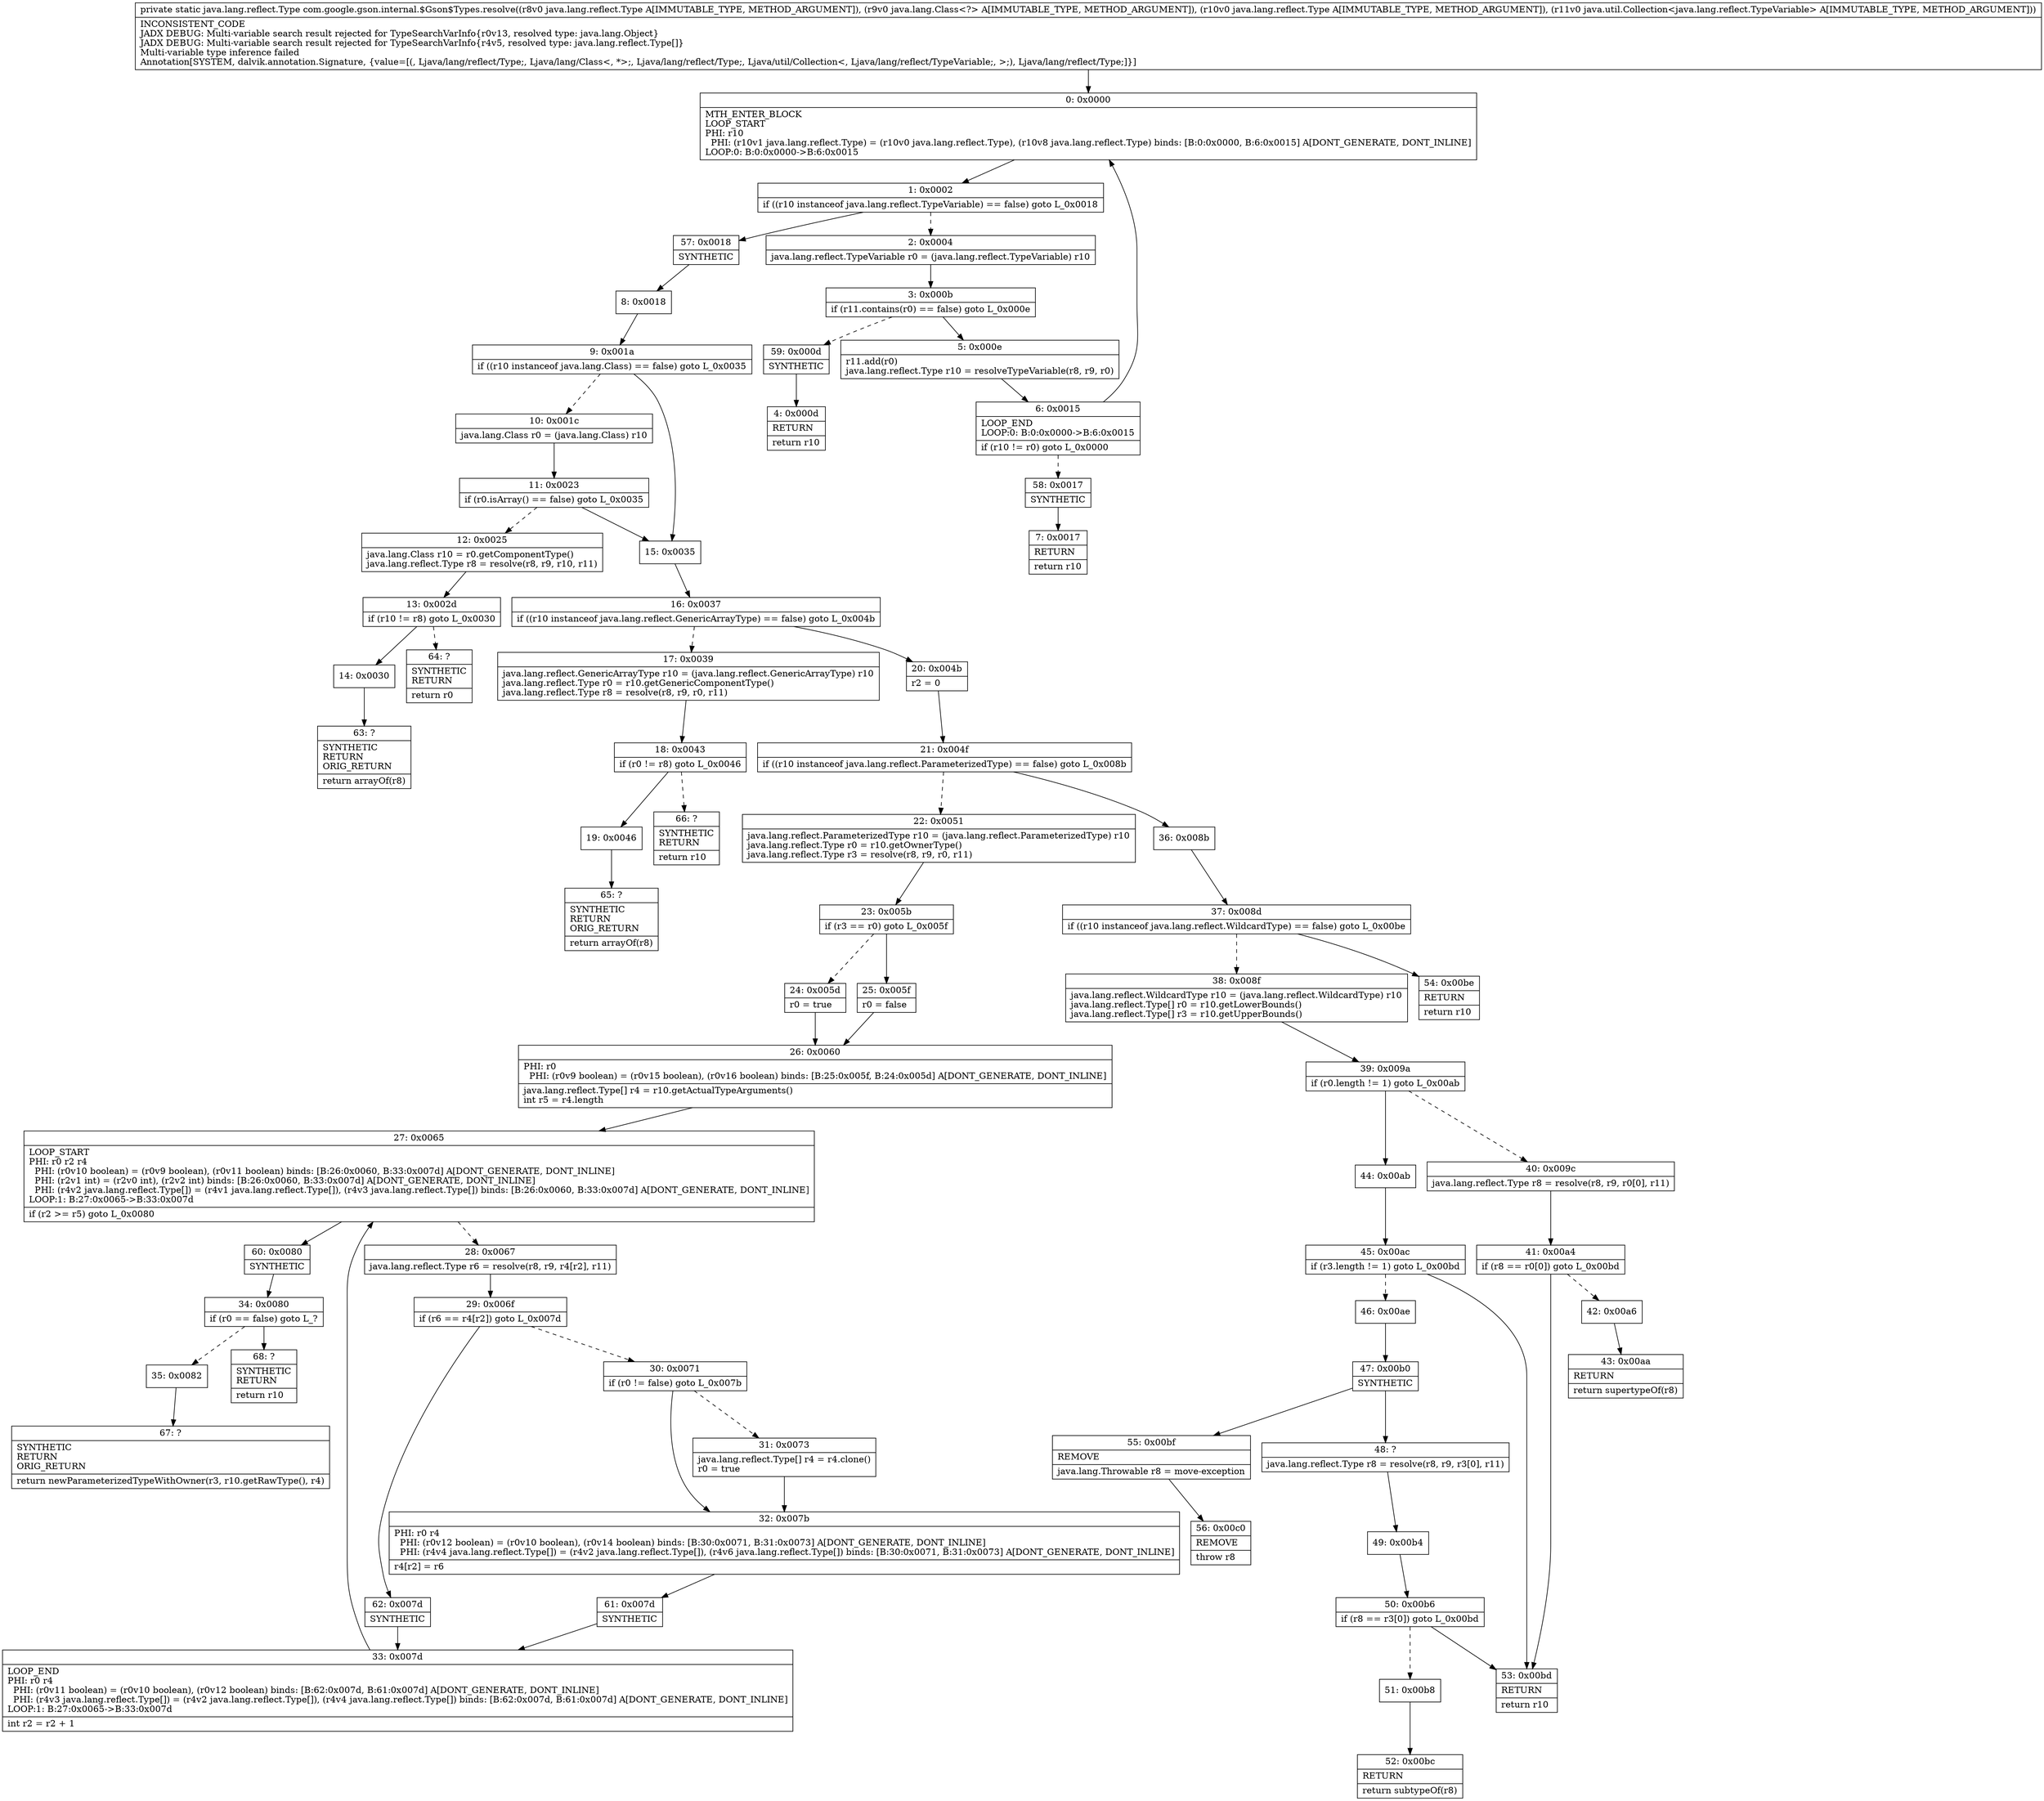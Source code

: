 digraph "CFG forcom.google.gson.internal.$Gson$Types.resolve(Ljava\/lang\/reflect\/Type;Ljava\/lang\/Class;Ljava\/lang\/reflect\/Type;Ljava\/util\/Collection;)Ljava\/lang\/reflect\/Type;" {
Node_0 [shape=record,label="{0\:\ 0x0000|MTH_ENTER_BLOCK\lLOOP_START\lPHI: r10 \l  PHI: (r10v1 java.lang.reflect.Type) = (r10v0 java.lang.reflect.Type), (r10v8 java.lang.reflect.Type) binds: [B:0:0x0000, B:6:0x0015] A[DONT_GENERATE, DONT_INLINE]\lLOOP:0: B:0:0x0000\-\>B:6:0x0015\l}"];
Node_1 [shape=record,label="{1\:\ 0x0002|if ((r10 instanceof java.lang.reflect.TypeVariable) == false) goto L_0x0018\l}"];
Node_2 [shape=record,label="{2\:\ 0x0004|java.lang.reflect.TypeVariable r0 = (java.lang.reflect.TypeVariable) r10\l}"];
Node_3 [shape=record,label="{3\:\ 0x000b|if (r11.contains(r0) == false) goto L_0x000e\l}"];
Node_4 [shape=record,label="{4\:\ 0x000d|RETURN\l|return r10\l}"];
Node_5 [shape=record,label="{5\:\ 0x000e|r11.add(r0)\ljava.lang.reflect.Type r10 = resolveTypeVariable(r8, r9, r0)\l}"];
Node_6 [shape=record,label="{6\:\ 0x0015|LOOP_END\lLOOP:0: B:0:0x0000\-\>B:6:0x0015\l|if (r10 != r0) goto L_0x0000\l}"];
Node_7 [shape=record,label="{7\:\ 0x0017|RETURN\l|return r10\l}"];
Node_8 [shape=record,label="{8\:\ 0x0018}"];
Node_9 [shape=record,label="{9\:\ 0x001a|if ((r10 instanceof java.lang.Class) == false) goto L_0x0035\l}"];
Node_10 [shape=record,label="{10\:\ 0x001c|java.lang.Class r0 = (java.lang.Class) r10\l}"];
Node_11 [shape=record,label="{11\:\ 0x0023|if (r0.isArray() == false) goto L_0x0035\l}"];
Node_12 [shape=record,label="{12\:\ 0x0025|java.lang.Class r10 = r0.getComponentType()\ljava.lang.reflect.Type r8 = resolve(r8, r9, r10, r11)\l}"];
Node_13 [shape=record,label="{13\:\ 0x002d|if (r10 != r8) goto L_0x0030\l}"];
Node_14 [shape=record,label="{14\:\ 0x0030}"];
Node_15 [shape=record,label="{15\:\ 0x0035}"];
Node_16 [shape=record,label="{16\:\ 0x0037|if ((r10 instanceof java.lang.reflect.GenericArrayType) == false) goto L_0x004b\l}"];
Node_17 [shape=record,label="{17\:\ 0x0039|java.lang.reflect.GenericArrayType r10 = (java.lang.reflect.GenericArrayType) r10\ljava.lang.reflect.Type r0 = r10.getGenericComponentType()\ljava.lang.reflect.Type r8 = resolve(r8, r9, r0, r11)\l}"];
Node_18 [shape=record,label="{18\:\ 0x0043|if (r0 != r8) goto L_0x0046\l}"];
Node_19 [shape=record,label="{19\:\ 0x0046}"];
Node_20 [shape=record,label="{20\:\ 0x004b|r2 = 0\l}"];
Node_21 [shape=record,label="{21\:\ 0x004f|if ((r10 instanceof java.lang.reflect.ParameterizedType) == false) goto L_0x008b\l}"];
Node_22 [shape=record,label="{22\:\ 0x0051|java.lang.reflect.ParameterizedType r10 = (java.lang.reflect.ParameterizedType) r10\ljava.lang.reflect.Type r0 = r10.getOwnerType()\ljava.lang.reflect.Type r3 = resolve(r8, r9, r0, r11)\l}"];
Node_23 [shape=record,label="{23\:\ 0x005b|if (r3 == r0) goto L_0x005f\l}"];
Node_24 [shape=record,label="{24\:\ 0x005d|r0 = true\l}"];
Node_25 [shape=record,label="{25\:\ 0x005f|r0 = false\l}"];
Node_26 [shape=record,label="{26\:\ 0x0060|PHI: r0 \l  PHI: (r0v9 boolean) = (r0v15 boolean), (r0v16 boolean) binds: [B:25:0x005f, B:24:0x005d] A[DONT_GENERATE, DONT_INLINE]\l|java.lang.reflect.Type[] r4 = r10.getActualTypeArguments()\lint r5 = r4.length\l}"];
Node_27 [shape=record,label="{27\:\ 0x0065|LOOP_START\lPHI: r0 r2 r4 \l  PHI: (r0v10 boolean) = (r0v9 boolean), (r0v11 boolean) binds: [B:26:0x0060, B:33:0x007d] A[DONT_GENERATE, DONT_INLINE]\l  PHI: (r2v1 int) = (r2v0 int), (r2v2 int) binds: [B:26:0x0060, B:33:0x007d] A[DONT_GENERATE, DONT_INLINE]\l  PHI: (r4v2 java.lang.reflect.Type[]) = (r4v1 java.lang.reflect.Type[]), (r4v3 java.lang.reflect.Type[]) binds: [B:26:0x0060, B:33:0x007d] A[DONT_GENERATE, DONT_INLINE]\lLOOP:1: B:27:0x0065\-\>B:33:0x007d\l|if (r2 \>= r5) goto L_0x0080\l}"];
Node_28 [shape=record,label="{28\:\ 0x0067|java.lang.reflect.Type r6 = resolve(r8, r9, r4[r2], r11)\l}"];
Node_29 [shape=record,label="{29\:\ 0x006f|if (r6 == r4[r2]) goto L_0x007d\l}"];
Node_30 [shape=record,label="{30\:\ 0x0071|if (r0 != false) goto L_0x007b\l}"];
Node_31 [shape=record,label="{31\:\ 0x0073|java.lang.reflect.Type[] r4 = r4.clone()\lr0 = true\l}"];
Node_32 [shape=record,label="{32\:\ 0x007b|PHI: r0 r4 \l  PHI: (r0v12 boolean) = (r0v10 boolean), (r0v14 boolean) binds: [B:30:0x0071, B:31:0x0073] A[DONT_GENERATE, DONT_INLINE]\l  PHI: (r4v4 java.lang.reflect.Type[]) = (r4v2 java.lang.reflect.Type[]), (r4v6 java.lang.reflect.Type[]) binds: [B:30:0x0071, B:31:0x0073] A[DONT_GENERATE, DONT_INLINE]\l|r4[r2] = r6\l}"];
Node_33 [shape=record,label="{33\:\ 0x007d|LOOP_END\lPHI: r0 r4 \l  PHI: (r0v11 boolean) = (r0v10 boolean), (r0v12 boolean) binds: [B:62:0x007d, B:61:0x007d] A[DONT_GENERATE, DONT_INLINE]\l  PHI: (r4v3 java.lang.reflect.Type[]) = (r4v2 java.lang.reflect.Type[]), (r4v4 java.lang.reflect.Type[]) binds: [B:62:0x007d, B:61:0x007d] A[DONT_GENERATE, DONT_INLINE]\lLOOP:1: B:27:0x0065\-\>B:33:0x007d\l|int r2 = r2 + 1\l}"];
Node_34 [shape=record,label="{34\:\ 0x0080|if (r0 == false) goto L_?\l}"];
Node_35 [shape=record,label="{35\:\ 0x0082}"];
Node_36 [shape=record,label="{36\:\ 0x008b}"];
Node_37 [shape=record,label="{37\:\ 0x008d|if ((r10 instanceof java.lang.reflect.WildcardType) == false) goto L_0x00be\l}"];
Node_38 [shape=record,label="{38\:\ 0x008f|java.lang.reflect.WildcardType r10 = (java.lang.reflect.WildcardType) r10\ljava.lang.reflect.Type[] r0 = r10.getLowerBounds()\ljava.lang.reflect.Type[] r3 = r10.getUpperBounds()\l}"];
Node_39 [shape=record,label="{39\:\ 0x009a|if (r0.length != 1) goto L_0x00ab\l}"];
Node_40 [shape=record,label="{40\:\ 0x009c|java.lang.reflect.Type r8 = resolve(r8, r9, r0[0], r11)\l}"];
Node_41 [shape=record,label="{41\:\ 0x00a4|if (r8 == r0[0]) goto L_0x00bd\l}"];
Node_42 [shape=record,label="{42\:\ 0x00a6}"];
Node_43 [shape=record,label="{43\:\ 0x00aa|RETURN\l|return supertypeOf(r8)\l}"];
Node_44 [shape=record,label="{44\:\ 0x00ab}"];
Node_45 [shape=record,label="{45\:\ 0x00ac|if (r3.length != 1) goto L_0x00bd\l}"];
Node_46 [shape=record,label="{46\:\ 0x00ae}"];
Node_47 [shape=record,label="{47\:\ 0x00b0|SYNTHETIC\l}"];
Node_48 [shape=record,label="{48\:\ ?|java.lang.reflect.Type r8 = resolve(r8, r9, r3[0], r11)\l}"];
Node_49 [shape=record,label="{49\:\ 0x00b4}"];
Node_50 [shape=record,label="{50\:\ 0x00b6|if (r8 == r3[0]) goto L_0x00bd\l}"];
Node_51 [shape=record,label="{51\:\ 0x00b8}"];
Node_52 [shape=record,label="{52\:\ 0x00bc|RETURN\l|return subtypeOf(r8)\l}"];
Node_53 [shape=record,label="{53\:\ 0x00bd|RETURN\l|return r10\l}"];
Node_54 [shape=record,label="{54\:\ 0x00be|RETURN\l|return r10\l}"];
Node_55 [shape=record,label="{55\:\ 0x00bf|REMOVE\l|java.lang.Throwable r8 = move\-exception\l}"];
Node_56 [shape=record,label="{56\:\ 0x00c0|REMOVE\l|throw r8\l}"];
Node_57 [shape=record,label="{57\:\ 0x0018|SYNTHETIC\l}"];
Node_58 [shape=record,label="{58\:\ 0x0017|SYNTHETIC\l}"];
Node_59 [shape=record,label="{59\:\ 0x000d|SYNTHETIC\l}"];
Node_60 [shape=record,label="{60\:\ 0x0080|SYNTHETIC\l}"];
Node_61 [shape=record,label="{61\:\ 0x007d|SYNTHETIC\l}"];
Node_62 [shape=record,label="{62\:\ 0x007d|SYNTHETIC\l}"];
Node_63 [shape=record,label="{63\:\ ?|SYNTHETIC\lRETURN\lORIG_RETURN\l|return arrayOf(r8)\l}"];
Node_64 [shape=record,label="{64\:\ ?|SYNTHETIC\lRETURN\l|return r0\l}"];
Node_65 [shape=record,label="{65\:\ ?|SYNTHETIC\lRETURN\lORIG_RETURN\l|return arrayOf(r8)\l}"];
Node_66 [shape=record,label="{66\:\ ?|SYNTHETIC\lRETURN\l|return r10\l}"];
Node_67 [shape=record,label="{67\:\ ?|SYNTHETIC\lRETURN\lORIG_RETURN\l|return newParameterizedTypeWithOwner(r3, r10.getRawType(), r4)\l}"];
Node_68 [shape=record,label="{68\:\ ?|SYNTHETIC\lRETURN\l|return r10\l}"];
MethodNode[shape=record,label="{private static java.lang.reflect.Type com.google.gson.internal.$Gson$Types.resolve((r8v0 java.lang.reflect.Type A[IMMUTABLE_TYPE, METHOD_ARGUMENT]), (r9v0 java.lang.Class\<?\> A[IMMUTABLE_TYPE, METHOD_ARGUMENT]), (r10v0 java.lang.reflect.Type A[IMMUTABLE_TYPE, METHOD_ARGUMENT]), (r11v0 java.util.Collection\<java.lang.reflect.TypeVariable\> A[IMMUTABLE_TYPE, METHOD_ARGUMENT]))  | INCONSISTENT_CODE\lJADX DEBUG: Multi\-variable search result rejected for TypeSearchVarInfo\{r0v13, resolved type: java.lang.Object\}\lJADX DEBUG: Multi\-variable search result rejected for TypeSearchVarInfo\{r4v5, resolved type: java.lang.reflect.Type[]\}\lMulti\-variable type inference failed\lAnnotation[SYSTEM, dalvik.annotation.Signature, \{value=[(, Ljava\/lang\/reflect\/Type;, Ljava\/lang\/Class\<, *\>;, Ljava\/lang\/reflect\/Type;, Ljava\/util\/Collection\<, Ljava\/lang\/reflect\/TypeVariable;, \>;), Ljava\/lang\/reflect\/Type;]\}]\l}"];
MethodNode -> Node_0;
Node_0 -> Node_1;
Node_1 -> Node_2[style=dashed];
Node_1 -> Node_57;
Node_2 -> Node_3;
Node_3 -> Node_5;
Node_3 -> Node_59[style=dashed];
Node_5 -> Node_6;
Node_6 -> Node_0;
Node_6 -> Node_58[style=dashed];
Node_8 -> Node_9;
Node_9 -> Node_10[style=dashed];
Node_9 -> Node_15;
Node_10 -> Node_11;
Node_11 -> Node_12[style=dashed];
Node_11 -> Node_15;
Node_12 -> Node_13;
Node_13 -> Node_14;
Node_13 -> Node_64[style=dashed];
Node_14 -> Node_63;
Node_15 -> Node_16;
Node_16 -> Node_17[style=dashed];
Node_16 -> Node_20;
Node_17 -> Node_18;
Node_18 -> Node_19;
Node_18 -> Node_66[style=dashed];
Node_19 -> Node_65;
Node_20 -> Node_21;
Node_21 -> Node_22[style=dashed];
Node_21 -> Node_36;
Node_22 -> Node_23;
Node_23 -> Node_24[style=dashed];
Node_23 -> Node_25;
Node_24 -> Node_26;
Node_25 -> Node_26;
Node_26 -> Node_27;
Node_27 -> Node_28[style=dashed];
Node_27 -> Node_60;
Node_28 -> Node_29;
Node_29 -> Node_30[style=dashed];
Node_29 -> Node_62;
Node_30 -> Node_31[style=dashed];
Node_30 -> Node_32;
Node_31 -> Node_32;
Node_32 -> Node_61;
Node_33 -> Node_27;
Node_34 -> Node_35[style=dashed];
Node_34 -> Node_68;
Node_35 -> Node_67;
Node_36 -> Node_37;
Node_37 -> Node_38[style=dashed];
Node_37 -> Node_54;
Node_38 -> Node_39;
Node_39 -> Node_40[style=dashed];
Node_39 -> Node_44;
Node_40 -> Node_41;
Node_41 -> Node_42[style=dashed];
Node_41 -> Node_53;
Node_42 -> Node_43;
Node_44 -> Node_45;
Node_45 -> Node_46[style=dashed];
Node_45 -> Node_53;
Node_46 -> Node_47;
Node_47 -> Node_48;
Node_47 -> Node_55;
Node_48 -> Node_49;
Node_49 -> Node_50;
Node_50 -> Node_51[style=dashed];
Node_50 -> Node_53;
Node_51 -> Node_52;
Node_55 -> Node_56;
Node_57 -> Node_8;
Node_58 -> Node_7;
Node_59 -> Node_4;
Node_60 -> Node_34;
Node_61 -> Node_33;
Node_62 -> Node_33;
}

